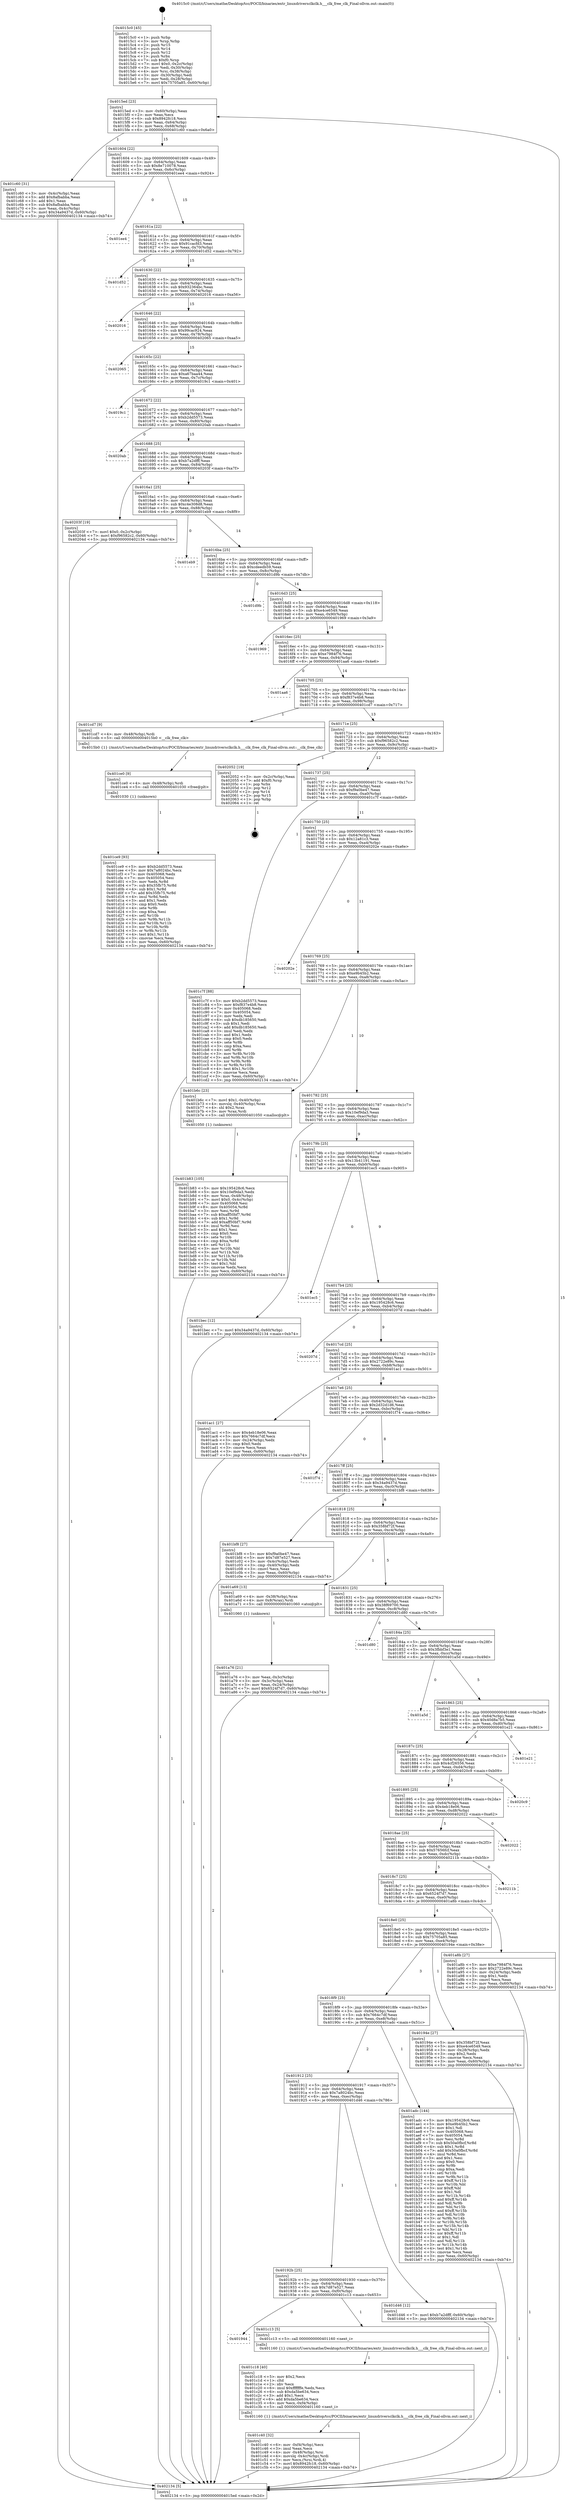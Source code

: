 digraph "0x4015c0" {
  label = "0x4015c0 (/mnt/c/Users/mathe/Desktop/tcc/POCII/binaries/extr_linuxdriversclkclk.h___clk_free_clk_Final-ollvm.out::main(0))"
  labelloc = "t"
  node[shape=record]

  Entry [label="",width=0.3,height=0.3,shape=circle,fillcolor=black,style=filled]
  "0x4015ed" [label="{
     0x4015ed [23]\l
     | [instrs]\l
     &nbsp;&nbsp;0x4015ed \<+3\>: mov -0x60(%rbp),%eax\l
     &nbsp;&nbsp;0x4015f0 \<+2\>: mov %eax,%ecx\l
     &nbsp;&nbsp;0x4015f2 \<+6\>: sub $0x8942fc18,%ecx\l
     &nbsp;&nbsp;0x4015f8 \<+3\>: mov %eax,-0x64(%rbp)\l
     &nbsp;&nbsp;0x4015fb \<+3\>: mov %ecx,-0x68(%rbp)\l
     &nbsp;&nbsp;0x4015fe \<+6\>: je 0000000000401c60 \<main+0x6a0\>\l
  }"]
  "0x401c60" [label="{
     0x401c60 [31]\l
     | [instrs]\l
     &nbsp;&nbsp;0x401c60 \<+3\>: mov -0x4c(%rbp),%eax\l
     &nbsp;&nbsp;0x401c63 \<+5\>: add $0x8afbabba,%eax\l
     &nbsp;&nbsp;0x401c68 \<+3\>: add $0x1,%eax\l
     &nbsp;&nbsp;0x401c6b \<+5\>: sub $0x8afbabba,%eax\l
     &nbsp;&nbsp;0x401c70 \<+3\>: mov %eax,-0x4c(%rbp)\l
     &nbsp;&nbsp;0x401c73 \<+7\>: movl $0x34a9437d,-0x60(%rbp)\l
     &nbsp;&nbsp;0x401c7a \<+5\>: jmp 0000000000402134 \<main+0xb74\>\l
  }"]
  "0x401604" [label="{
     0x401604 [22]\l
     | [instrs]\l
     &nbsp;&nbsp;0x401604 \<+5\>: jmp 0000000000401609 \<main+0x49\>\l
     &nbsp;&nbsp;0x401609 \<+3\>: mov -0x64(%rbp),%eax\l
     &nbsp;&nbsp;0x40160c \<+5\>: sub $0x8e710078,%eax\l
     &nbsp;&nbsp;0x401611 \<+3\>: mov %eax,-0x6c(%rbp)\l
     &nbsp;&nbsp;0x401614 \<+6\>: je 0000000000401ee4 \<main+0x924\>\l
  }"]
  Exit [label="",width=0.3,height=0.3,shape=circle,fillcolor=black,style=filled,peripheries=2]
  "0x401ee4" [label="{
     0x401ee4\l
  }", style=dashed]
  "0x40161a" [label="{
     0x40161a [22]\l
     | [instrs]\l
     &nbsp;&nbsp;0x40161a \<+5\>: jmp 000000000040161f \<main+0x5f\>\l
     &nbsp;&nbsp;0x40161f \<+3\>: mov -0x64(%rbp),%eax\l
     &nbsp;&nbsp;0x401622 \<+5\>: sub $0x91cacfd3,%eax\l
     &nbsp;&nbsp;0x401627 \<+3\>: mov %eax,-0x70(%rbp)\l
     &nbsp;&nbsp;0x40162a \<+6\>: je 0000000000401d52 \<main+0x792\>\l
  }"]
  "0x401ce9" [label="{
     0x401ce9 [93]\l
     | [instrs]\l
     &nbsp;&nbsp;0x401ce9 \<+5\>: mov $0xb2dd5573,%eax\l
     &nbsp;&nbsp;0x401cee \<+5\>: mov $0x7a8024bc,%ecx\l
     &nbsp;&nbsp;0x401cf3 \<+7\>: mov 0x405068,%edx\l
     &nbsp;&nbsp;0x401cfa \<+7\>: mov 0x405054,%esi\l
     &nbsp;&nbsp;0x401d01 \<+3\>: mov %edx,%r8d\l
     &nbsp;&nbsp;0x401d04 \<+7\>: sub $0x35fb75,%r8d\l
     &nbsp;&nbsp;0x401d0b \<+4\>: sub $0x1,%r8d\l
     &nbsp;&nbsp;0x401d0f \<+7\>: add $0x35fb75,%r8d\l
     &nbsp;&nbsp;0x401d16 \<+4\>: imul %r8d,%edx\l
     &nbsp;&nbsp;0x401d1a \<+3\>: and $0x1,%edx\l
     &nbsp;&nbsp;0x401d1d \<+3\>: cmp $0x0,%edx\l
     &nbsp;&nbsp;0x401d20 \<+4\>: sete %r9b\l
     &nbsp;&nbsp;0x401d24 \<+3\>: cmp $0xa,%esi\l
     &nbsp;&nbsp;0x401d27 \<+4\>: setl %r10b\l
     &nbsp;&nbsp;0x401d2b \<+3\>: mov %r9b,%r11b\l
     &nbsp;&nbsp;0x401d2e \<+3\>: and %r10b,%r11b\l
     &nbsp;&nbsp;0x401d31 \<+3\>: xor %r10b,%r9b\l
     &nbsp;&nbsp;0x401d34 \<+3\>: or %r9b,%r11b\l
     &nbsp;&nbsp;0x401d37 \<+4\>: test $0x1,%r11b\l
     &nbsp;&nbsp;0x401d3b \<+3\>: cmovne %ecx,%eax\l
     &nbsp;&nbsp;0x401d3e \<+3\>: mov %eax,-0x60(%rbp)\l
     &nbsp;&nbsp;0x401d41 \<+5\>: jmp 0000000000402134 \<main+0xb74\>\l
  }"]
  "0x401d52" [label="{
     0x401d52\l
  }", style=dashed]
  "0x401630" [label="{
     0x401630 [22]\l
     | [instrs]\l
     &nbsp;&nbsp;0x401630 \<+5\>: jmp 0000000000401635 \<main+0x75\>\l
     &nbsp;&nbsp;0x401635 \<+3\>: mov -0x64(%rbp),%eax\l
     &nbsp;&nbsp;0x401638 \<+5\>: sub $0x932364bc,%eax\l
     &nbsp;&nbsp;0x40163d \<+3\>: mov %eax,-0x74(%rbp)\l
     &nbsp;&nbsp;0x401640 \<+6\>: je 0000000000402016 \<main+0xa56\>\l
  }"]
  "0x401ce0" [label="{
     0x401ce0 [9]\l
     | [instrs]\l
     &nbsp;&nbsp;0x401ce0 \<+4\>: mov -0x48(%rbp),%rdi\l
     &nbsp;&nbsp;0x401ce4 \<+5\>: call 0000000000401030 \<free@plt\>\l
     | [calls]\l
     &nbsp;&nbsp;0x401030 \{1\} (unknown)\l
  }"]
  "0x402016" [label="{
     0x402016\l
  }", style=dashed]
  "0x401646" [label="{
     0x401646 [22]\l
     | [instrs]\l
     &nbsp;&nbsp;0x401646 \<+5\>: jmp 000000000040164b \<main+0x8b\>\l
     &nbsp;&nbsp;0x40164b \<+3\>: mov -0x64(%rbp),%eax\l
     &nbsp;&nbsp;0x40164e \<+5\>: sub $0x99cac924,%eax\l
     &nbsp;&nbsp;0x401653 \<+3\>: mov %eax,-0x78(%rbp)\l
     &nbsp;&nbsp;0x401656 \<+6\>: je 0000000000402065 \<main+0xaa5\>\l
  }"]
  "0x401c40" [label="{
     0x401c40 [32]\l
     | [instrs]\l
     &nbsp;&nbsp;0x401c40 \<+6\>: mov -0xf4(%rbp),%ecx\l
     &nbsp;&nbsp;0x401c46 \<+3\>: imul %eax,%ecx\l
     &nbsp;&nbsp;0x401c49 \<+4\>: mov -0x48(%rbp),%rsi\l
     &nbsp;&nbsp;0x401c4d \<+4\>: movslq -0x4c(%rbp),%rdi\l
     &nbsp;&nbsp;0x401c51 \<+3\>: mov %ecx,(%rsi,%rdi,4)\l
     &nbsp;&nbsp;0x401c54 \<+7\>: movl $0x8942fc18,-0x60(%rbp)\l
     &nbsp;&nbsp;0x401c5b \<+5\>: jmp 0000000000402134 \<main+0xb74\>\l
  }"]
  "0x402065" [label="{
     0x402065\l
  }", style=dashed]
  "0x40165c" [label="{
     0x40165c [22]\l
     | [instrs]\l
     &nbsp;&nbsp;0x40165c \<+5\>: jmp 0000000000401661 \<main+0xa1\>\l
     &nbsp;&nbsp;0x401661 \<+3\>: mov -0x64(%rbp),%eax\l
     &nbsp;&nbsp;0x401664 \<+5\>: sub $0xa67baa44,%eax\l
     &nbsp;&nbsp;0x401669 \<+3\>: mov %eax,-0x7c(%rbp)\l
     &nbsp;&nbsp;0x40166c \<+6\>: je 00000000004019c1 \<main+0x401\>\l
  }"]
  "0x401c18" [label="{
     0x401c18 [40]\l
     | [instrs]\l
     &nbsp;&nbsp;0x401c18 \<+5\>: mov $0x2,%ecx\l
     &nbsp;&nbsp;0x401c1d \<+1\>: cltd\l
     &nbsp;&nbsp;0x401c1e \<+2\>: idiv %ecx\l
     &nbsp;&nbsp;0x401c20 \<+6\>: imul $0xfffffffe,%edx,%ecx\l
     &nbsp;&nbsp;0x401c26 \<+6\>: sub $0xda5be634,%ecx\l
     &nbsp;&nbsp;0x401c2c \<+3\>: add $0x1,%ecx\l
     &nbsp;&nbsp;0x401c2f \<+6\>: add $0xda5be634,%ecx\l
     &nbsp;&nbsp;0x401c35 \<+6\>: mov %ecx,-0xf4(%rbp)\l
     &nbsp;&nbsp;0x401c3b \<+5\>: call 0000000000401160 \<next_i\>\l
     | [calls]\l
     &nbsp;&nbsp;0x401160 \{1\} (/mnt/c/Users/mathe/Desktop/tcc/POCII/binaries/extr_linuxdriversclkclk.h___clk_free_clk_Final-ollvm.out::next_i)\l
  }"]
  "0x4019c1" [label="{
     0x4019c1\l
  }", style=dashed]
  "0x401672" [label="{
     0x401672 [22]\l
     | [instrs]\l
     &nbsp;&nbsp;0x401672 \<+5\>: jmp 0000000000401677 \<main+0xb7\>\l
     &nbsp;&nbsp;0x401677 \<+3\>: mov -0x64(%rbp),%eax\l
     &nbsp;&nbsp;0x40167a \<+5\>: sub $0xb2dd5573,%eax\l
     &nbsp;&nbsp;0x40167f \<+3\>: mov %eax,-0x80(%rbp)\l
     &nbsp;&nbsp;0x401682 \<+6\>: je 00000000004020ab \<main+0xaeb\>\l
  }"]
  "0x401944" [label="{
     0x401944\l
  }", style=dashed]
  "0x4020ab" [label="{
     0x4020ab\l
  }", style=dashed]
  "0x401688" [label="{
     0x401688 [25]\l
     | [instrs]\l
     &nbsp;&nbsp;0x401688 \<+5\>: jmp 000000000040168d \<main+0xcd\>\l
     &nbsp;&nbsp;0x40168d \<+3\>: mov -0x64(%rbp),%eax\l
     &nbsp;&nbsp;0x401690 \<+5\>: sub $0xb7a2dfff,%eax\l
     &nbsp;&nbsp;0x401695 \<+6\>: mov %eax,-0x84(%rbp)\l
     &nbsp;&nbsp;0x40169b \<+6\>: je 000000000040203f \<main+0xa7f\>\l
  }"]
  "0x401c13" [label="{
     0x401c13 [5]\l
     | [instrs]\l
     &nbsp;&nbsp;0x401c13 \<+5\>: call 0000000000401160 \<next_i\>\l
     | [calls]\l
     &nbsp;&nbsp;0x401160 \{1\} (/mnt/c/Users/mathe/Desktop/tcc/POCII/binaries/extr_linuxdriversclkclk.h___clk_free_clk_Final-ollvm.out::next_i)\l
  }"]
  "0x40203f" [label="{
     0x40203f [19]\l
     | [instrs]\l
     &nbsp;&nbsp;0x40203f \<+7\>: movl $0x0,-0x2c(%rbp)\l
     &nbsp;&nbsp;0x402046 \<+7\>: movl $0xf96582c2,-0x60(%rbp)\l
     &nbsp;&nbsp;0x40204d \<+5\>: jmp 0000000000402134 \<main+0xb74\>\l
  }"]
  "0x4016a1" [label="{
     0x4016a1 [25]\l
     | [instrs]\l
     &nbsp;&nbsp;0x4016a1 \<+5\>: jmp 00000000004016a6 \<main+0xe6\>\l
     &nbsp;&nbsp;0x4016a6 \<+3\>: mov -0x64(%rbp),%eax\l
     &nbsp;&nbsp;0x4016a9 \<+5\>: sub $0xc4e308d8,%eax\l
     &nbsp;&nbsp;0x4016ae \<+6\>: mov %eax,-0x88(%rbp)\l
     &nbsp;&nbsp;0x4016b4 \<+6\>: je 0000000000401eb9 \<main+0x8f9\>\l
  }"]
  "0x40192b" [label="{
     0x40192b [25]\l
     | [instrs]\l
     &nbsp;&nbsp;0x40192b \<+5\>: jmp 0000000000401930 \<main+0x370\>\l
     &nbsp;&nbsp;0x401930 \<+3\>: mov -0x64(%rbp),%eax\l
     &nbsp;&nbsp;0x401933 \<+5\>: sub $0x7d87e527,%eax\l
     &nbsp;&nbsp;0x401938 \<+6\>: mov %eax,-0xf0(%rbp)\l
     &nbsp;&nbsp;0x40193e \<+6\>: je 0000000000401c13 \<main+0x653\>\l
  }"]
  "0x401eb9" [label="{
     0x401eb9\l
  }", style=dashed]
  "0x4016ba" [label="{
     0x4016ba [25]\l
     | [instrs]\l
     &nbsp;&nbsp;0x4016ba \<+5\>: jmp 00000000004016bf \<main+0xff\>\l
     &nbsp;&nbsp;0x4016bf \<+3\>: mov -0x64(%rbp),%eax\l
     &nbsp;&nbsp;0x4016c2 \<+5\>: sub $0xcdeedb59,%eax\l
     &nbsp;&nbsp;0x4016c7 \<+6\>: mov %eax,-0x8c(%rbp)\l
     &nbsp;&nbsp;0x4016cd \<+6\>: je 0000000000401d9b \<main+0x7db\>\l
  }"]
  "0x401d46" [label="{
     0x401d46 [12]\l
     | [instrs]\l
     &nbsp;&nbsp;0x401d46 \<+7\>: movl $0xb7a2dfff,-0x60(%rbp)\l
     &nbsp;&nbsp;0x401d4d \<+5\>: jmp 0000000000402134 \<main+0xb74\>\l
  }"]
  "0x401d9b" [label="{
     0x401d9b\l
  }", style=dashed]
  "0x4016d3" [label="{
     0x4016d3 [25]\l
     | [instrs]\l
     &nbsp;&nbsp;0x4016d3 \<+5\>: jmp 00000000004016d8 \<main+0x118\>\l
     &nbsp;&nbsp;0x4016d8 \<+3\>: mov -0x64(%rbp),%eax\l
     &nbsp;&nbsp;0x4016db \<+5\>: sub $0xe4ce6549,%eax\l
     &nbsp;&nbsp;0x4016e0 \<+6\>: mov %eax,-0x90(%rbp)\l
     &nbsp;&nbsp;0x4016e6 \<+6\>: je 0000000000401969 \<main+0x3a9\>\l
  }"]
  "0x401b83" [label="{
     0x401b83 [105]\l
     | [instrs]\l
     &nbsp;&nbsp;0x401b83 \<+5\>: mov $0x195428c6,%ecx\l
     &nbsp;&nbsp;0x401b88 \<+5\>: mov $0x10ef9da3,%edx\l
     &nbsp;&nbsp;0x401b8d \<+4\>: mov %rax,-0x48(%rbp)\l
     &nbsp;&nbsp;0x401b91 \<+7\>: movl $0x0,-0x4c(%rbp)\l
     &nbsp;&nbsp;0x401b98 \<+7\>: mov 0x405068,%esi\l
     &nbsp;&nbsp;0x401b9f \<+8\>: mov 0x405054,%r8d\l
     &nbsp;&nbsp;0x401ba7 \<+3\>: mov %esi,%r9d\l
     &nbsp;&nbsp;0x401baa \<+7\>: sub $0xaff50bf7,%r9d\l
     &nbsp;&nbsp;0x401bb1 \<+4\>: sub $0x1,%r9d\l
     &nbsp;&nbsp;0x401bb5 \<+7\>: add $0xaff50bf7,%r9d\l
     &nbsp;&nbsp;0x401bbc \<+4\>: imul %r9d,%esi\l
     &nbsp;&nbsp;0x401bc0 \<+3\>: and $0x1,%esi\l
     &nbsp;&nbsp;0x401bc3 \<+3\>: cmp $0x0,%esi\l
     &nbsp;&nbsp;0x401bc6 \<+4\>: sete %r10b\l
     &nbsp;&nbsp;0x401bca \<+4\>: cmp $0xa,%r8d\l
     &nbsp;&nbsp;0x401bce \<+4\>: setl %r11b\l
     &nbsp;&nbsp;0x401bd2 \<+3\>: mov %r10b,%bl\l
     &nbsp;&nbsp;0x401bd5 \<+3\>: and %r11b,%bl\l
     &nbsp;&nbsp;0x401bd8 \<+3\>: xor %r11b,%r10b\l
     &nbsp;&nbsp;0x401bdb \<+3\>: or %r10b,%bl\l
     &nbsp;&nbsp;0x401bde \<+3\>: test $0x1,%bl\l
     &nbsp;&nbsp;0x401be1 \<+3\>: cmovne %edx,%ecx\l
     &nbsp;&nbsp;0x401be4 \<+3\>: mov %ecx,-0x60(%rbp)\l
     &nbsp;&nbsp;0x401be7 \<+5\>: jmp 0000000000402134 \<main+0xb74\>\l
  }"]
  "0x401969" [label="{
     0x401969\l
  }", style=dashed]
  "0x4016ec" [label="{
     0x4016ec [25]\l
     | [instrs]\l
     &nbsp;&nbsp;0x4016ec \<+5\>: jmp 00000000004016f1 \<main+0x131\>\l
     &nbsp;&nbsp;0x4016f1 \<+3\>: mov -0x64(%rbp),%eax\l
     &nbsp;&nbsp;0x4016f4 \<+5\>: sub $0xe7984f76,%eax\l
     &nbsp;&nbsp;0x4016f9 \<+6\>: mov %eax,-0x94(%rbp)\l
     &nbsp;&nbsp;0x4016ff \<+6\>: je 0000000000401aa6 \<main+0x4e6\>\l
  }"]
  "0x401912" [label="{
     0x401912 [25]\l
     | [instrs]\l
     &nbsp;&nbsp;0x401912 \<+5\>: jmp 0000000000401917 \<main+0x357\>\l
     &nbsp;&nbsp;0x401917 \<+3\>: mov -0x64(%rbp),%eax\l
     &nbsp;&nbsp;0x40191a \<+5\>: sub $0x7a8024bc,%eax\l
     &nbsp;&nbsp;0x40191f \<+6\>: mov %eax,-0xec(%rbp)\l
     &nbsp;&nbsp;0x401925 \<+6\>: je 0000000000401d46 \<main+0x786\>\l
  }"]
  "0x401aa6" [label="{
     0x401aa6\l
  }", style=dashed]
  "0x401705" [label="{
     0x401705 [25]\l
     | [instrs]\l
     &nbsp;&nbsp;0x401705 \<+5\>: jmp 000000000040170a \<main+0x14a\>\l
     &nbsp;&nbsp;0x40170a \<+3\>: mov -0x64(%rbp),%eax\l
     &nbsp;&nbsp;0x40170d \<+5\>: sub $0xf837e4b8,%eax\l
     &nbsp;&nbsp;0x401712 \<+6\>: mov %eax,-0x98(%rbp)\l
     &nbsp;&nbsp;0x401718 \<+6\>: je 0000000000401cd7 \<main+0x717\>\l
  }"]
  "0x401adc" [label="{
     0x401adc [144]\l
     | [instrs]\l
     &nbsp;&nbsp;0x401adc \<+5\>: mov $0x195428c6,%eax\l
     &nbsp;&nbsp;0x401ae1 \<+5\>: mov $0xe9b45b2,%ecx\l
     &nbsp;&nbsp;0x401ae6 \<+2\>: mov $0x1,%dl\l
     &nbsp;&nbsp;0x401ae8 \<+7\>: mov 0x405068,%esi\l
     &nbsp;&nbsp;0x401aef \<+7\>: mov 0x405054,%edi\l
     &nbsp;&nbsp;0x401af6 \<+3\>: mov %esi,%r8d\l
     &nbsp;&nbsp;0x401af9 \<+7\>: sub $0x50a0fbcf,%r8d\l
     &nbsp;&nbsp;0x401b00 \<+4\>: sub $0x1,%r8d\l
     &nbsp;&nbsp;0x401b04 \<+7\>: add $0x50a0fbcf,%r8d\l
     &nbsp;&nbsp;0x401b0b \<+4\>: imul %r8d,%esi\l
     &nbsp;&nbsp;0x401b0f \<+3\>: and $0x1,%esi\l
     &nbsp;&nbsp;0x401b12 \<+3\>: cmp $0x0,%esi\l
     &nbsp;&nbsp;0x401b15 \<+4\>: sete %r9b\l
     &nbsp;&nbsp;0x401b19 \<+3\>: cmp $0xa,%edi\l
     &nbsp;&nbsp;0x401b1c \<+4\>: setl %r10b\l
     &nbsp;&nbsp;0x401b20 \<+3\>: mov %r9b,%r11b\l
     &nbsp;&nbsp;0x401b23 \<+4\>: xor $0xff,%r11b\l
     &nbsp;&nbsp;0x401b27 \<+3\>: mov %r10b,%bl\l
     &nbsp;&nbsp;0x401b2a \<+3\>: xor $0xff,%bl\l
     &nbsp;&nbsp;0x401b2d \<+3\>: xor $0x1,%dl\l
     &nbsp;&nbsp;0x401b30 \<+3\>: mov %r11b,%r14b\l
     &nbsp;&nbsp;0x401b33 \<+4\>: and $0xff,%r14b\l
     &nbsp;&nbsp;0x401b37 \<+3\>: and %dl,%r9b\l
     &nbsp;&nbsp;0x401b3a \<+3\>: mov %bl,%r15b\l
     &nbsp;&nbsp;0x401b3d \<+4\>: and $0xff,%r15b\l
     &nbsp;&nbsp;0x401b41 \<+3\>: and %dl,%r10b\l
     &nbsp;&nbsp;0x401b44 \<+3\>: or %r9b,%r14b\l
     &nbsp;&nbsp;0x401b47 \<+3\>: or %r10b,%r15b\l
     &nbsp;&nbsp;0x401b4a \<+3\>: xor %r15b,%r14b\l
     &nbsp;&nbsp;0x401b4d \<+3\>: or %bl,%r11b\l
     &nbsp;&nbsp;0x401b50 \<+4\>: xor $0xff,%r11b\l
     &nbsp;&nbsp;0x401b54 \<+3\>: or $0x1,%dl\l
     &nbsp;&nbsp;0x401b57 \<+3\>: and %dl,%r11b\l
     &nbsp;&nbsp;0x401b5a \<+3\>: or %r11b,%r14b\l
     &nbsp;&nbsp;0x401b5d \<+4\>: test $0x1,%r14b\l
     &nbsp;&nbsp;0x401b61 \<+3\>: cmovne %ecx,%eax\l
     &nbsp;&nbsp;0x401b64 \<+3\>: mov %eax,-0x60(%rbp)\l
     &nbsp;&nbsp;0x401b67 \<+5\>: jmp 0000000000402134 \<main+0xb74\>\l
  }"]
  "0x401cd7" [label="{
     0x401cd7 [9]\l
     | [instrs]\l
     &nbsp;&nbsp;0x401cd7 \<+4\>: mov -0x48(%rbp),%rdi\l
     &nbsp;&nbsp;0x401cdb \<+5\>: call 00000000004015b0 \<__clk_free_clk\>\l
     | [calls]\l
     &nbsp;&nbsp;0x4015b0 \{1\} (/mnt/c/Users/mathe/Desktop/tcc/POCII/binaries/extr_linuxdriversclkclk.h___clk_free_clk_Final-ollvm.out::__clk_free_clk)\l
  }"]
  "0x40171e" [label="{
     0x40171e [25]\l
     | [instrs]\l
     &nbsp;&nbsp;0x40171e \<+5\>: jmp 0000000000401723 \<main+0x163\>\l
     &nbsp;&nbsp;0x401723 \<+3\>: mov -0x64(%rbp),%eax\l
     &nbsp;&nbsp;0x401726 \<+5\>: sub $0xf96582c2,%eax\l
     &nbsp;&nbsp;0x40172b \<+6\>: mov %eax,-0x9c(%rbp)\l
     &nbsp;&nbsp;0x401731 \<+6\>: je 0000000000402052 \<main+0xa92\>\l
  }"]
  "0x401a76" [label="{
     0x401a76 [21]\l
     | [instrs]\l
     &nbsp;&nbsp;0x401a76 \<+3\>: mov %eax,-0x3c(%rbp)\l
     &nbsp;&nbsp;0x401a79 \<+3\>: mov -0x3c(%rbp),%eax\l
     &nbsp;&nbsp;0x401a7c \<+3\>: mov %eax,-0x24(%rbp)\l
     &nbsp;&nbsp;0x401a7f \<+7\>: movl $0x6524f7d7,-0x60(%rbp)\l
     &nbsp;&nbsp;0x401a86 \<+5\>: jmp 0000000000402134 \<main+0xb74\>\l
  }"]
  "0x402052" [label="{
     0x402052 [19]\l
     | [instrs]\l
     &nbsp;&nbsp;0x402052 \<+3\>: mov -0x2c(%rbp),%eax\l
     &nbsp;&nbsp;0x402055 \<+7\>: add $0xf0,%rsp\l
     &nbsp;&nbsp;0x40205c \<+1\>: pop %rbx\l
     &nbsp;&nbsp;0x40205d \<+2\>: pop %r12\l
     &nbsp;&nbsp;0x40205f \<+2\>: pop %r14\l
     &nbsp;&nbsp;0x402061 \<+2\>: pop %r15\l
     &nbsp;&nbsp;0x402063 \<+1\>: pop %rbp\l
     &nbsp;&nbsp;0x402064 \<+1\>: ret\l
  }"]
  "0x401737" [label="{
     0x401737 [25]\l
     | [instrs]\l
     &nbsp;&nbsp;0x401737 \<+5\>: jmp 000000000040173c \<main+0x17c\>\l
     &nbsp;&nbsp;0x40173c \<+3\>: mov -0x64(%rbp),%eax\l
     &nbsp;&nbsp;0x40173f \<+5\>: sub $0xf9a0be47,%eax\l
     &nbsp;&nbsp;0x401744 \<+6\>: mov %eax,-0xa0(%rbp)\l
     &nbsp;&nbsp;0x40174a \<+6\>: je 0000000000401c7f \<main+0x6bf\>\l
  }"]
  "0x4015c0" [label="{
     0x4015c0 [45]\l
     | [instrs]\l
     &nbsp;&nbsp;0x4015c0 \<+1\>: push %rbp\l
     &nbsp;&nbsp;0x4015c1 \<+3\>: mov %rsp,%rbp\l
     &nbsp;&nbsp;0x4015c4 \<+2\>: push %r15\l
     &nbsp;&nbsp;0x4015c6 \<+2\>: push %r14\l
     &nbsp;&nbsp;0x4015c8 \<+2\>: push %r12\l
     &nbsp;&nbsp;0x4015ca \<+1\>: push %rbx\l
     &nbsp;&nbsp;0x4015cb \<+7\>: sub $0xf0,%rsp\l
     &nbsp;&nbsp;0x4015d2 \<+7\>: movl $0x0,-0x2c(%rbp)\l
     &nbsp;&nbsp;0x4015d9 \<+3\>: mov %edi,-0x30(%rbp)\l
     &nbsp;&nbsp;0x4015dc \<+4\>: mov %rsi,-0x38(%rbp)\l
     &nbsp;&nbsp;0x4015e0 \<+3\>: mov -0x30(%rbp),%edi\l
     &nbsp;&nbsp;0x4015e3 \<+3\>: mov %edi,-0x28(%rbp)\l
     &nbsp;&nbsp;0x4015e6 \<+7\>: movl $0x75705a85,-0x60(%rbp)\l
  }"]
  "0x401c7f" [label="{
     0x401c7f [88]\l
     | [instrs]\l
     &nbsp;&nbsp;0x401c7f \<+5\>: mov $0xb2dd5573,%eax\l
     &nbsp;&nbsp;0x401c84 \<+5\>: mov $0xf837e4b8,%ecx\l
     &nbsp;&nbsp;0x401c89 \<+7\>: mov 0x405068,%edx\l
     &nbsp;&nbsp;0x401c90 \<+7\>: mov 0x405054,%esi\l
     &nbsp;&nbsp;0x401c97 \<+2\>: mov %edx,%edi\l
     &nbsp;&nbsp;0x401c99 \<+6\>: sub $0xdb185650,%edi\l
     &nbsp;&nbsp;0x401c9f \<+3\>: sub $0x1,%edi\l
     &nbsp;&nbsp;0x401ca2 \<+6\>: add $0xdb185650,%edi\l
     &nbsp;&nbsp;0x401ca8 \<+3\>: imul %edi,%edx\l
     &nbsp;&nbsp;0x401cab \<+3\>: and $0x1,%edx\l
     &nbsp;&nbsp;0x401cae \<+3\>: cmp $0x0,%edx\l
     &nbsp;&nbsp;0x401cb1 \<+4\>: sete %r8b\l
     &nbsp;&nbsp;0x401cb5 \<+3\>: cmp $0xa,%esi\l
     &nbsp;&nbsp;0x401cb8 \<+4\>: setl %r9b\l
     &nbsp;&nbsp;0x401cbc \<+3\>: mov %r8b,%r10b\l
     &nbsp;&nbsp;0x401cbf \<+3\>: and %r9b,%r10b\l
     &nbsp;&nbsp;0x401cc2 \<+3\>: xor %r9b,%r8b\l
     &nbsp;&nbsp;0x401cc5 \<+3\>: or %r8b,%r10b\l
     &nbsp;&nbsp;0x401cc8 \<+4\>: test $0x1,%r10b\l
     &nbsp;&nbsp;0x401ccc \<+3\>: cmovne %ecx,%eax\l
     &nbsp;&nbsp;0x401ccf \<+3\>: mov %eax,-0x60(%rbp)\l
     &nbsp;&nbsp;0x401cd2 \<+5\>: jmp 0000000000402134 \<main+0xb74\>\l
  }"]
  "0x401750" [label="{
     0x401750 [25]\l
     | [instrs]\l
     &nbsp;&nbsp;0x401750 \<+5\>: jmp 0000000000401755 \<main+0x195\>\l
     &nbsp;&nbsp;0x401755 \<+3\>: mov -0x64(%rbp),%eax\l
     &nbsp;&nbsp;0x401758 \<+5\>: sub $0x12a81c3,%eax\l
     &nbsp;&nbsp;0x40175d \<+6\>: mov %eax,-0xa4(%rbp)\l
     &nbsp;&nbsp;0x401763 \<+6\>: je 000000000040202e \<main+0xa6e\>\l
  }"]
  "0x402134" [label="{
     0x402134 [5]\l
     | [instrs]\l
     &nbsp;&nbsp;0x402134 \<+5\>: jmp 00000000004015ed \<main+0x2d\>\l
  }"]
  "0x40202e" [label="{
     0x40202e\l
  }", style=dashed]
  "0x401769" [label="{
     0x401769 [25]\l
     | [instrs]\l
     &nbsp;&nbsp;0x401769 \<+5\>: jmp 000000000040176e \<main+0x1ae\>\l
     &nbsp;&nbsp;0x40176e \<+3\>: mov -0x64(%rbp),%eax\l
     &nbsp;&nbsp;0x401771 \<+5\>: sub $0xe9b45b2,%eax\l
     &nbsp;&nbsp;0x401776 \<+6\>: mov %eax,-0xa8(%rbp)\l
     &nbsp;&nbsp;0x40177c \<+6\>: je 0000000000401b6c \<main+0x5ac\>\l
  }"]
  "0x4018f9" [label="{
     0x4018f9 [25]\l
     | [instrs]\l
     &nbsp;&nbsp;0x4018f9 \<+5\>: jmp 00000000004018fe \<main+0x33e\>\l
     &nbsp;&nbsp;0x4018fe \<+3\>: mov -0x64(%rbp),%eax\l
     &nbsp;&nbsp;0x401901 \<+5\>: sub $0x7664c7df,%eax\l
     &nbsp;&nbsp;0x401906 \<+6\>: mov %eax,-0xe8(%rbp)\l
     &nbsp;&nbsp;0x40190c \<+6\>: je 0000000000401adc \<main+0x51c\>\l
  }"]
  "0x401b6c" [label="{
     0x401b6c [23]\l
     | [instrs]\l
     &nbsp;&nbsp;0x401b6c \<+7\>: movl $0x1,-0x40(%rbp)\l
     &nbsp;&nbsp;0x401b73 \<+4\>: movslq -0x40(%rbp),%rax\l
     &nbsp;&nbsp;0x401b77 \<+4\>: shl $0x2,%rax\l
     &nbsp;&nbsp;0x401b7b \<+3\>: mov %rax,%rdi\l
     &nbsp;&nbsp;0x401b7e \<+5\>: call 0000000000401050 \<malloc@plt\>\l
     | [calls]\l
     &nbsp;&nbsp;0x401050 \{1\} (unknown)\l
  }"]
  "0x401782" [label="{
     0x401782 [25]\l
     | [instrs]\l
     &nbsp;&nbsp;0x401782 \<+5\>: jmp 0000000000401787 \<main+0x1c7\>\l
     &nbsp;&nbsp;0x401787 \<+3\>: mov -0x64(%rbp),%eax\l
     &nbsp;&nbsp;0x40178a \<+5\>: sub $0x10ef9da3,%eax\l
     &nbsp;&nbsp;0x40178f \<+6\>: mov %eax,-0xac(%rbp)\l
     &nbsp;&nbsp;0x401795 \<+6\>: je 0000000000401bec \<main+0x62c\>\l
  }"]
  "0x40194e" [label="{
     0x40194e [27]\l
     | [instrs]\l
     &nbsp;&nbsp;0x40194e \<+5\>: mov $0x358bf72f,%eax\l
     &nbsp;&nbsp;0x401953 \<+5\>: mov $0xe4ce6549,%ecx\l
     &nbsp;&nbsp;0x401958 \<+3\>: mov -0x28(%rbp),%edx\l
     &nbsp;&nbsp;0x40195b \<+3\>: cmp $0x2,%edx\l
     &nbsp;&nbsp;0x40195e \<+3\>: cmovne %ecx,%eax\l
     &nbsp;&nbsp;0x401961 \<+3\>: mov %eax,-0x60(%rbp)\l
     &nbsp;&nbsp;0x401964 \<+5\>: jmp 0000000000402134 \<main+0xb74\>\l
  }"]
  "0x401bec" [label="{
     0x401bec [12]\l
     | [instrs]\l
     &nbsp;&nbsp;0x401bec \<+7\>: movl $0x34a9437d,-0x60(%rbp)\l
     &nbsp;&nbsp;0x401bf3 \<+5\>: jmp 0000000000402134 \<main+0xb74\>\l
  }"]
  "0x40179b" [label="{
     0x40179b [25]\l
     | [instrs]\l
     &nbsp;&nbsp;0x40179b \<+5\>: jmp 00000000004017a0 \<main+0x1e0\>\l
     &nbsp;&nbsp;0x4017a0 \<+3\>: mov -0x64(%rbp),%eax\l
     &nbsp;&nbsp;0x4017a3 \<+5\>: sub $0x13b41191,%eax\l
     &nbsp;&nbsp;0x4017a8 \<+6\>: mov %eax,-0xb0(%rbp)\l
     &nbsp;&nbsp;0x4017ae \<+6\>: je 0000000000401ec5 \<main+0x905\>\l
  }"]
  "0x4018e0" [label="{
     0x4018e0 [25]\l
     | [instrs]\l
     &nbsp;&nbsp;0x4018e0 \<+5\>: jmp 00000000004018e5 \<main+0x325\>\l
     &nbsp;&nbsp;0x4018e5 \<+3\>: mov -0x64(%rbp),%eax\l
     &nbsp;&nbsp;0x4018e8 \<+5\>: sub $0x75705a85,%eax\l
     &nbsp;&nbsp;0x4018ed \<+6\>: mov %eax,-0xe4(%rbp)\l
     &nbsp;&nbsp;0x4018f3 \<+6\>: je 000000000040194e \<main+0x38e\>\l
  }"]
  "0x401ec5" [label="{
     0x401ec5\l
  }", style=dashed]
  "0x4017b4" [label="{
     0x4017b4 [25]\l
     | [instrs]\l
     &nbsp;&nbsp;0x4017b4 \<+5\>: jmp 00000000004017b9 \<main+0x1f9\>\l
     &nbsp;&nbsp;0x4017b9 \<+3\>: mov -0x64(%rbp),%eax\l
     &nbsp;&nbsp;0x4017bc \<+5\>: sub $0x195428c6,%eax\l
     &nbsp;&nbsp;0x4017c1 \<+6\>: mov %eax,-0xb4(%rbp)\l
     &nbsp;&nbsp;0x4017c7 \<+6\>: je 000000000040207d \<main+0xabd\>\l
  }"]
  "0x401a8b" [label="{
     0x401a8b [27]\l
     | [instrs]\l
     &nbsp;&nbsp;0x401a8b \<+5\>: mov $0xe7984f76,%eax\l
     &nbsp;&nbsp;0x401a90 \<+5\>: mov $0x2722e89c,%ecx\l
     &nbsp;&nbsp;0x401a95 \<+3\>: mov -0x24(%rbp),%edx\l
     &nbsp;&nbsp;0x401a98 \<+3\>: cmp $0x1,%edx\l
     &nbsp;&nbsp;0x401a9b \<+3\>: cmovl %ecx,%eax\l
     &nbsp;&nbsp;0x401a9e \<+3\>: mov %eax,-0x60(%rbp)\l
     &nbsp;&nbsp;0x401aa1 \<+5\>: jmp 0000000000402134 \<main+0xb74\>\l
  }"]
  "0x40207d" [label="{
     0x40207d\l
  }", style=dashed]
  "0x4017cd" [label="{
     0x4017cd [25]\l
     | [instrs]\l
     &nbsp;&nbsp;0x4017cd \<+5\>: jmp 00000000004017d2 \<main+0x212\>\l
     &nbsp;&nbsp;0x4017d2 \<+3\>: mov -0x64(%rbp),%eax\l
     &nbsp;&nbsp;0x4017d5 \<+5\>: sub $0x2722e89c,%eax\l
     &nbsp;&nbsp;0x4017da \<+6\>: mov %eax,-0xb8(%rbp)\l
     &nbsp;&nbsp;0x4017e0 \<+6\>: je 0000000000401ac1 \<main+0x501\>\l
  }"]
  "0x4018c7" [label="{
     0x4018c7 [25]\l
     | [instrs]\l
     &nbsp;&nbsp;0x4018c7 \<+5\>: jmp 00000000004018cc \<main+0x30c\>\l
     &nbsp;&nbsp;0x4018cc \<+3\>: mov -0x64(%rbp),%eax\l
     &nbsp;&nbsp;0x4018cf \<+5\>: sub $0x6524f7d7,%eax\l
     &nbsp;&nbsp;0x4018d4 \<+6\>: mov %eax,-0xe0(%rbp)\l
     &nbsp;&nbsp;0x4018da \<+6\>: je 0000000000401a8b \<main+0x4cb\>\l
  }"]
  "0x401ac1" [label="{
     0x401ac1 [27]\l
     | [instrs]\l
     &nbsp;&nbsp;0x401ac1 \<+5\>: mov $0x4eb18e06,%eax\l
     &nbsp;&nbsp;0x401ac6 \<+5\>: mov $0x7664c7df,%ecx\l
     &nbsp;&nbsp;0x401acb \<+3\>: mov -0x24(%rbp),%edx\l
     &nbsp;&nbsp;0x401ace \<+3\>: cmp $0x0,%edx\l
     &nbsp;&nbsp;0x401ad1 \<+3\>: cmove %ecx,%eax\l
     &nbsp;&nbsp;0x401ad4 \<+3\>: mov %eax,-0x60(%rbp)\l
     &nbsp;&nbsp;0x401ad7 \<+5\>: jmp 0000000000402134 \<main+0xb74\>\l
  }"]
  "0x4017e6" [label="{
     0x4017e6 [25]\l
     | [instrs]\l
     &nbsp;&nbsp;0x4017e6 \<+5\>: jmp 00000000004017eb \<main+0x22b\>\l
     &nbsp;&nbsp;0x4017eb \<+3\>: mov -0x64(%rbp),%eax\l
     &nbsp;&nbsp;0x4017ee \<+5\>: sub $0x2d32d1d6,%eax\l
     &nbsp;&nbsp;0x4017f3 \<+6\>: mov %eax,-0xbc(%rbp)\l
     &nbsp;&nbsp;0x4017f9 \<+6\>: je 0000000000401f74 \<main+0x9b4\>\l
  }"]
  "0x40211b" [label="{
     0x40211b\l
  }", style=dashed]
  "0x401f74" [label="{
     0x401f74\l
  }", style=dashed]
  "0x4017ff" [label="{
     0x4017ff [25]\l
     | [instrs]\l
     &nbsp;&nbsp;0x4017ff \<+5\>: jmp 0000000000401804 \<main+0x244\>\l
     &nbsp;&nbsp;0x401804 \<+3\>: mov -0x64(%rbp),%eax\l
     &nbsp;&nbsp;0x401807 \<+5\>: sub $0x34a9437d,%eax\l
     &nbsp;&nbsp;0x40180c \<+6\>: mov %eax,-0xc0(%rbp)\l
     &nbsp;&nbsp;0x401812 \<+6\>: je 0000000000401bf8 \<main+0x638\>\l
  }"]
  "0x4018ae" [label="{
     0x4018ae [25]\l
     | [instrs]\l
     &nbsp;&nbsp;0x4018ae \<+5\>: jmp 00000000004018b3 \<main+0x2f3\>\l
     &nbsp;&nbsp;0x4018b3 \<+3\>: mov -0x64(%rbp),%eax\l
     &nbsp;&nbsp;0x4018b6 \<+5\>: sub $0x57656fcf,%eax\l
     &nbsp;&nbsp;0x4018bb \<+6\>: mov %eax,-0xdc(%rbp)\l
     &nbsp;&nbsp;0x4018c1 \<+6\>: je 000000000040211b \<main+0xb5b\>\l
  }"]
  "0x401bf8" [label="{
     0x401bf8 [27]\l
     | [instrs]\l
     &nbsp;&nbsp;0x401bf8 \<+5\>: mov $0xf9a0be47,%eax\l
     &nbsp;&nbsp;0x401bfd \<+5\>: mov $0x7d87e527,%ecx\l
     &nbsp;&nbsp;0x401c02 \<+3\>: mov -0x4c(%rbp),%edx\l
     &nbsp;&nbsp;0x401c05 \<+3\>: cmp -0x40(%rbp),%edx\l
     &nbsp;&nbsp;0x401c08 \<+3\>: cmovl %ecx,%eax\l
     &nbsp;&nbsp;0x401c0b \<+3\>: mov %eax,-0x60(%rbp)\l
     &nbsp;&nbsp;0x401c0e \<+5\>: jmp 0000000000402134 \<main+0xb74\>\l
  }"]
  "0x401818" [label="{
     0x401818 [25]\l
     | [instrs]\l
     &nbsp;&nbsp;0x401818 \<+5\>: jmp 000000000040181d \<main+0x25d\>\l
     &nbsp;&nbsp;0x40181d \<+3\>: mov -0x64(%rbp),%eax\l
     &nbsp;&nbsp;0x401820 \<+5\>: sub $0x358bf72f,%eax\l
     &nbsp;&nbsp;0x401825 \<+6\>: mov %eax,-0xc4(%rbp)\l
     &nbsp;&nbsp;0x40182b \<+6\>: je 0000000000401a69 \<main+0x4a9\>\l
  }"]
  "0x402022" [label="{
     0x402022\l
  }", style=dashed]
  "0x401a69" [label="{
     0x401a69 [13]\l
     | [instrs]\l
     &nbsp;&nbsp;0x401a69 \<+4\>: mov -0x38(%rbp),%rax\l
     &nbsp;&nbsp;0x401a6d \<+4\>: mov 0x8(%rax),%rdi\l
     &nbsp;&nbsp;0x401a71 \<+5\>: call 0000000000401060 \<atoi@plt\>\l
     | [calls]\l
     &nbsp;&nbsp;0x401060 \{1\} (unknown)\l
  }"]
  "0x401831" [label="{
     0x401831 [25]\l
     | [instrs]\l
     &nbsp;&nbsp;0x401831 \<+5\>: jmp 0000000000401836 \<main+0x276\>\l
     &nbsp;&nbsp;0x401836 \<+3\>: mov -0x64(%rbp),%eax\l
     &nbsp;&nbsp;0x401839 \<+5\>: sub $0x38f69700,%eax\l
     &nbsp;&nbsp;0x40183e \<+6\>: mov %eax,-0xc8(%rbp)\l
     &nbsp;&nbsp;0x401844 \<+6\>: je 0000000000401d80 \<main+0x7c0\>\l
  }"]
  "0x401895" [label="{
     0x401895 [25]\l
     | [instrs]\l
     &nbsp;&nbsp;0x401895 \<+5\>: jmp 000000000040189a \<main+0x2da\>\l
     &nbsp;&nbsp;0x40189a \<+3\>: mov -0x64(%rbp),%eax\l
     &nbsp;&nbsp;0x40189d \<+5\>: sub $0x4eb18e06,%eax\l
     &nbsp;&nbsp;0x4018a2 \<+6\>: mov %eax,-0xd8(%rbp)\l
     &nbsp;&nbsp;0x4018a8 \<+6\>: je 0000000000402022 \<main+0xa62\>\l
  }"]
  "0x401d80" [label="{
     0x401d80\l
  }", style=dashed]
  "0x40184a" [label="{
     0x40184a [25]\l
     | [instrs]\l
     &nbsp;&nbsp;0x40184a \<+5\>: jmp 000000000040184f \<main+0x28f\>\l
     &nbsp;&nbsp;0x40184f \<+3\>: mov -0x64(%rbp),%eax\l
     &nbsp;&nbsp;0x401852 \<+5\>: sub $0x3fbbf3e1,%eax\l
     &nbsp;&nbsp;0x401857 \<+6\>: mov %eax,-0xcc(%rbp)\l
     &nbsp;&nbsp;0x40185d \<+6\>: je 0000000000401a5d \<main+0x49d\>\l
  }"]
  "0x4020c9" [label="{
     0x4020c9\l
  }", style=dashed]
  "0x401a5d" [label="{
     0x401a5d\l
  }", style=dashed]
  "0x401863" [label="{
     0x401863 [25]\l
     | [instrs]\l
     &nbsp;&nbsp;0x401863 \<+5\>: jmp 0000000000401868 \<main+0x2a8\>\l
     &nbsp;&nbsp;0x401868 \<+3\>: mov -0x64(%rbp),%eax\l
     &nbsp;&nbsp;0x40186b \<+5\>: sub $0x40d8a7b5,%eax\l
     &nbsp;&nbsp;0x401870 \<+6\>: mov %eax,-0xd0(%rbp)\l
     &nbsp;&nbsp;0x401876 \<+6\>: je 0000000000401e21 \<main+0x861\>\l
  }"]
  "0x40187c" [label="{
     0x40187c [25]\l
     | [instrs]\l
     &nbsp;&nbsp;0x40187c \<+5\>: jmp 0000000000401881 \<main+0x2c1\>\l
     &nbsp;&nbsp;0x401881 \<+3\>: mov -0x64(%rbp),%eax\l
     &nbsp;&nbsp;0x401884 \<+5\>: sub $0x4cf26556,%eax\l
     &nbsp;&nbsp;0x401889 \<+6\>: mov %eax,-0xd4(%rbp)\l
     &nbsp;&nbsp;0x40188f \<+6\>: je 00000000004020c9 \<main+0xb09\>\l
  }"]
  "0x401e21" [label="{
     0x401e21\l
  }", style=dashed]
  Entry -> "0x4015c0" [label=" 1"]
  "0x4015ed" -> "0x401c60" [label=" 1"]
  "0x4015ed" -> "0x401604" [label=" 15"]
  "0x402052" -> Exit [label=" 1"]
  "0x401604" -> "0x401ee4" [label=" 0"]
  "0x401604" -> "0x40161a" [label=" 15"]
  "0x40203f" -> "0x402134" [label=" 1"]
  "0x40161a" -> "0x401d52" [label=" 0"]
  "0x40161a" -> "0x401630" [label=" 15"]
  "0x401d46" -> "0x402134" [label=" 1"]
  "0x401630" -> "0x402016" [label=" 0"]
  "0x401630" -> "0x401646" [label=" 15"]
  "0x401ce9" -> "0x402134" [label=" 1"]
  "0x401646" -> "0x402065" [label=" 0"]
  "0x401646" -> "0x40165c" [label=" 15"]
  "0x401ce0" -> "0x401ce9" [label=" 1"]
  "0x40165c" -> "0x4019c1" [label=" 0"]
  "0x40165c" -> "0x401672" [label=" 15"]
  "0x401cd7" -> "0x401ce0" [label=" 1"]
  "0x401672" -> "0x4020ab" [label=" 0"]
  "0x401672" -> "0x401688" [label=" 15"]
  "0x401c7f" -> "0x402134" [label=" 1"]
  "0x401688" -> "0x40203f" [label=" 1"]
  "0x401688" -> "0x4016a1" [label=" 14"]
  "0x401c60" -> "0x402134" [label=" 1"]
  "0x4016a1" -> "0x401eb9" [label=" 0"]
  "0x4016a1" -> "0x4016ba" [label=" 14"]
  "0x401c18" -> "0x401c40" [label=" 1"]
  "0x4016ba" -> "0x401d9b" [label=" 0"]
  "0x4016ba" -> "0x4016d3" [label=" 14"]
  "0x401c13" -> "0x401c18" [label=" 1"]
  "0x4016d3" -> "0x401969" [label=" 0"]
  "0x4016d3" -> "0x4016ec" [label=" 14"]
  "0x40192b" -> "0x401c13" [label=" 1"]
  "0x4016ec" -> "0x401aa6" [label=" 0"]
  "0x4016ec" -> "0x401705" [label=" 14"]
  "0x401c40" -> "0x402134" [label=" 1"]
  "0x401705" -> "0x401cd7" [label=" 1"]
  "0x401705" -> "0x40171e" [label=" 13"]
  "0x401912" -> "0x40192b" [label=" 1"]
  "0x40171e" -> "0x402052" [label=" 1"]
  "0x40171e" -> "0x401737" [label=" 12"]
  "0x40192b" -> "0x401944" [label=" 0"]
  "0x401737" -> "0x401c7f" [label=" 1"]
  "0x401737" -> "0x401750" [label=" 11"]
  "0x401bf8" -> "0x402134" [label=" 2"]
  "0x401750" -> "0x40202e" [label=" 0"]
  "0x401750" -> "0x401769" [label=" 11"]
  "0x401bec" -> "0x402134" [label=" 1"]
  "0x401769" -> "0x401b6c" [label=" 1"]
  "0x401769" -> "0x401782" [label=" 10"]
  "0x401b83" -> "0x402134" [label=" 1"]
  "0x401782" -> "0x401bec" [label=" 1"]
  "0x401782" -> "0x40179b" [label=" 9"]
  "0x401b6c" -> "0x401b83" [label=" 1"]
  "0x40179b" -> "0x401ec5" [label=" 0"]
  "0x40179b" -> "0x4017b4" [label=" 9"]
  "0x4018f9" -> "0x401912" [label=" 2"]
  "0x4017b4" -> "0x40207d" [label=" 0"]
  "0x4017b4" -> "0x4017cd" [label=" 9"]
  "0x4018f9" -> "0x401adc" [label=" 1"]
  "0x4017cd" -> "0x401ac1" [label=" 1"]
  "0x4017cd" -> "0x4017e6" [label=" 8"]
  "0x401ac1" -> "0x402134" [label=" 1"]
  "0x4017e6" -> "0x401f74" [label=" 0"]
  "0x4017e6" -> "0x4017ff" [label=" 8"]
  "0x401a8b" -> "0x402134" [label=" 1"]
  "0x4017ff" -> "0x401bf8" [label=" 2"]
  "0x4017ff" -> "0x401818" [label=" 6"]
  "0x401a69" -> "0x401a76" [label=" 1"]
  "0x401818" -> "0x401a69" [label=" 1"]
  "0x401818" -> "0x401831" [label=" 5"]
  "0x402134" -> "0x4015ed" [label=" 15"]
  "0x401831" -> "0x401d80" [label=" 0"]
  "0x401831" -> "0x40184a" [label=" 5"]
  "0x40194e" -> "0x402134" [label=" 1"]
  "0x40184a" -> "0x401a5d" [label=" 0"]
  "0x40184a" -> "0x401863" [label=" 5"]
  "0x4018e0" -> "0x4018f9" [label=" 3"]
  "0x401863" -> "0x401e21" [label=" 0"]
  "0x401863" -> "0x40187c" [label=" 5"]
  "0x4018e0" -> "0x40194e" [label=" 1"]
  "0x40187c" -> "0x4020c9" [label=" 0"]
  "0x40187c" -> "0x401895" [label=" 5"]
  "0x4015c0" -> "0x4015ed" [label=" 1"]
  "0x401895" -> "0x402022" [label=" 0"]
  "0x401895" -> "0x4018ae" [label=" 5"]
  "0x401a76" -> "0x402134" [label=" 1"]
  "0x4018ae" -> "0x40211b" [label=" 0"]
  "0x4018ae" -> "0x4018c7" [label=" 5"]
  "0x401912" -> "0x401d46" [label=" 1"]
  "0x4018c7" -> "0x401a8b" [label=" 1"]
  "0x4018c7" -> "0x4018e0" [label=" 4"]
  "0x401adc" -> "0x402134" [label=" 1"]
}

